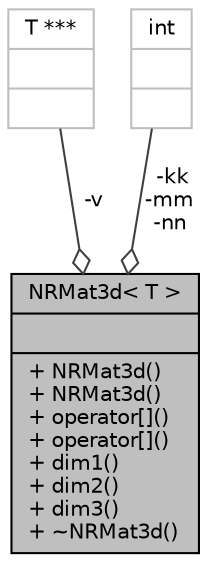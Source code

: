 digraph "NRMat3d&lt; T &gt;"
{
  bgcolor="transparent";
  edge [fontname="Helvetica",fontsize="10",labelfontname="Helvetica",labelfontsize="10"];
  node [fontname="Helvetica",fontsize="10",shape=record];
  Node1 [label="{NRMat3d\< T \>\n||+ NRMat3d()\l+ NRMat3d()\l+ operator[]()\l+ operator[]()\l+ dim1()\l+ dim2()\l+ dim3()\l+ ~NRMat3d()\l}",height=0.2,width=0.4,color="black", fillcolor="grey75", style="filled", fontcolor="black"];
  Node2 -> Node1 [color="grey25",fontsize="10",style="solid",label=" -v" ,arrowhead="odiamond",fontname="Helvetica"];
  Node2 [label="{T ***\n||}",height=0.2,width=0.4,color="grey75"];
  Node3 -> Node1 [color="grey25",fontsize="10",style="solid",label=" -kk\n-mm\n-nn" ,arrowhead="odiamond",fontname="Helvetica"];
  Node3 [label="{int\n||}",height=0.2,width=0.4,color="grey75"];
}
